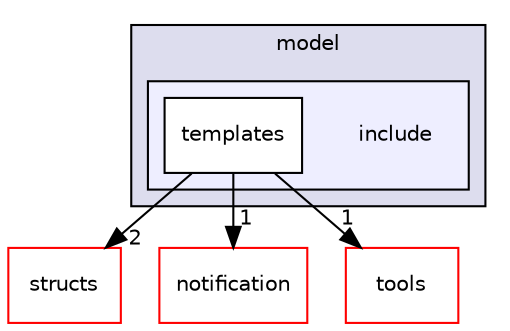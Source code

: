digraph "include" {
  compound=true
  node [ fontsize="10", fontname="Helvetica"];
  edge [ labelfontsize="10", labelfontname="Helvetica"];
  subgraph clusterdir_9fd58bbf403f6bebb995a0271eeae5cc {
    graph [ bgcolor="#ddddee", pencolor="black", label="model" fontname="Helvetica", fontsize="10", URL="dir_9fd58bbf403f6bebb995a0271eeae5cc.html"]
  subgraph clusterdir_ff111dd291792f0a200f7a40cc4338c9 {
    graph [ bgcolor="#eeeeff", pencolor="black", label="" URL="dir_ff111dd291792f0a200f7a40cc4338c9.html"];
    dir_ff111dd291792f0a200f7a40cc4338c9 [shape=plaintext label="include"];
    dir_8cdfce5313f960f8f46697d2321fa8b1 [shape=box label="templates" color="black" fillcolor="white" style="filled" URL="dir_8cdfce5313f960f8f46697d2321fa8b1.html"];
  }
  }
  dir_639930e6546076602fdb99daad4d48b4 [shape=box label="structs" fillcolor="white" style="filled" color="red" URL="dir_639930e6546076602fdb99daad4d48b4.html"];
  dir_7acf8b7ae8c4ffea2c3526657d8aa9e1 [shape=box label="notification" fillcolor="white" style="filled" color="red" URL="dir_7acf8b7ae8c4ffea2c3526657d8aa9e1.html"];
  dir_f0fdfbf866f75abaaae77c9c053e2c4e [shape=box label="tools" fillcolor="white" style="filled" color="red" URL="dir_f0fdfbf866f75abaaae77c9c053e2c4e.html"];
  dir_8cdfce5313f960f8f46697d2321fa8b1->dir_639930e6546076602fdb99daad4d48b4 [headlabel="2", labeldistance=1.5 headhref="dir_000168_000080.html"];
  dir_8cdfce5313f960f8f46697d2321fa8b1->dir_7acf8b7ae8c4ffea2c3526657d8aa9e1 [headlabel="1", labeldistance=1.5 headhref="dir_000168_000169.html"];
  dir_8cdfce5313f960f8f46697d2321fa8b1->dir_f0fdfbf866f75abaaae77c9c053e2c4e [headlabel="1", labeldistance=1.5 headhref="dir_000168_000142.html"];
}
